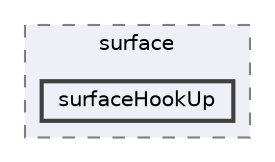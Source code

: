 digraph "applications/utilities/surface/surfaceHookUp"
{
 // LATEX_PDF_SIZE
  bgcolor="transparent";
  edge [fontname=Helvetica,fontsize=10,labelfontname=Helvetica,labelfontsize=10];
  node [fontname=Helvetica,fontsize=10,shape=box,height=0.2,width=0.4];
  compound=true
  subgraph clusterdir_f17de662d5fa06afbf0442aecb6ca0a0 {
    graph [ bgcolor="#edf0f7", pencolor="grey50", label="surface", fontname=Helvetica,fontsize=10 style="filled,dashed", URL="dir_f17de662d5fa06afbf0442aecb6ca0a0.html",tooltip=""]
  dir_5d7ca5f64cde0d86afc72a144ce4a0b7 [label="surfaceHookUp", fillcolor="#edf0f7", color="grey25", style="filled,bold", URL="dir_5d7ca5f64cde0d86afc72a144ce4a0b7.html",tooltip=""];
  }
}
